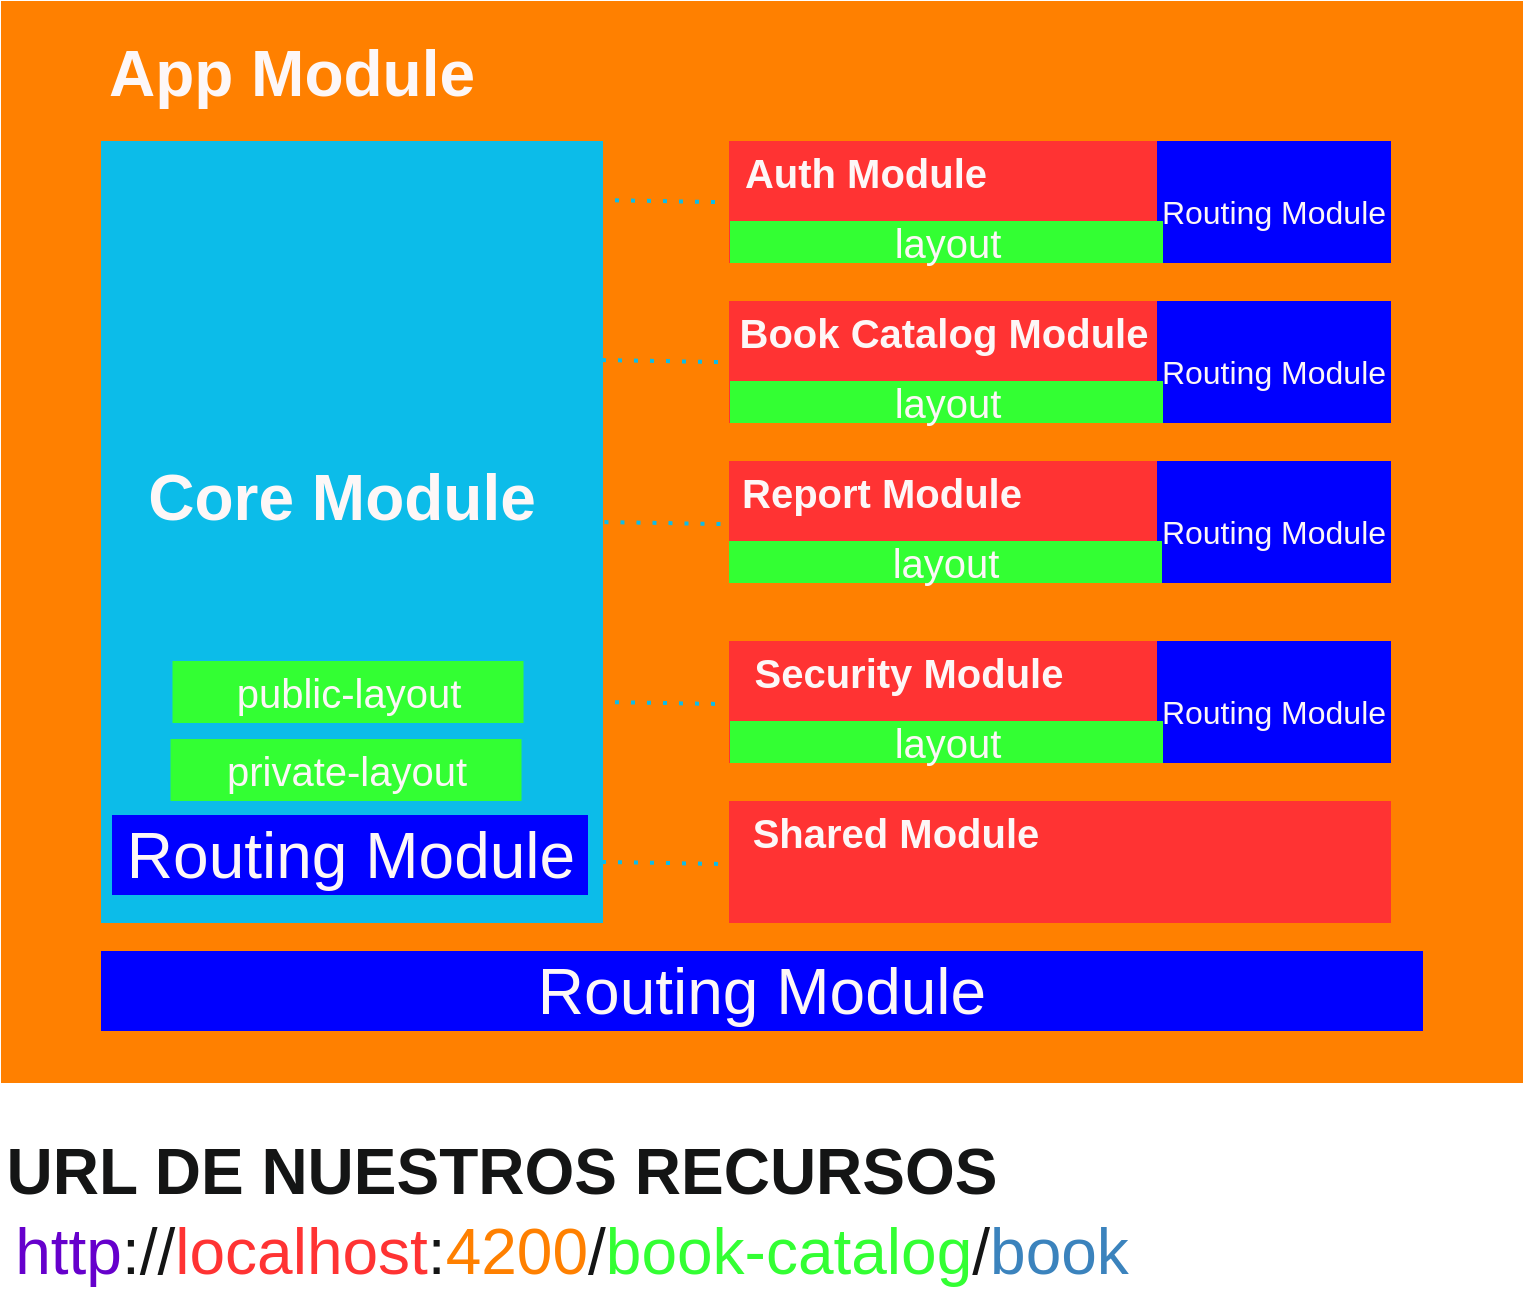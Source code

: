 <mxfile>
    <diagram id="ixESjQC3Qx8xjJjzo-Jb" name="Page-1">
        <mxGraphModel dx="884" dy="568" grid="1" gridSize="10" guides="1" tooltips="1" connect="1" arrows="1" fold="1" page="1" pageScale="1" pageWidth="850" pageHeight="1100" math="0" shadow="0">
            <root>
                <mxCell id="0"/>
                <mxCell id="1" parent="0"/>
                <mxCell id="4" value="" style="rounded=0;whiteSpace=wrap;html=1;fillColor=#FF8000;strokeColor=#FF8000;" parent="1" vertex="1">
                    <mxGeometry x="30" y="80" width="760" height="540" as="geometry"/>
                </mxCell>
                <mxCell id="5" value="&lt;font color=&quot;#fdf7f7&quot; style=&quot;font-size: 32px;&quot;&gt;&lt;b&gt;App Module&lt;/b&gt;&lt;/font&gt;" style="text;html=1;strokeColor=none;fillColor=none;align=center;verticalAlign=middle;whiteSpace=wrap;rounded=0;" parent="1" vertex="1">
                    <mxGeometry x="80" y="96" width="190" height="40" as="geometry"/>
                </mxCell>
                <mxCell id="6" value="Routing Module" style="rounded=0;whiteSpace=wrap;html=1;fontSize=32;fontColor=#fdf7f7;fillColor=#0000FF;strokeColor=#0000FF;" parent="1" vertex="1">
                    <mxGeometry x="80" y="555" width="660" height="39" as="geometry"/>
                </mxCell>
                <mxCell id="7" value="" style="rounded=0;whiteSpace=wrap;html=1;fontSize=32;fontColor=#fdf7f7;fillColor=#0CBCE9;strokeColor=#0CBCE9;" parent="1" vertex="1">
                    <mxGeometry x="80" y="150" width="250" height="390" as="geometry"/>
                </mxCell>
                <mxCell id="8" value="&lt;font color=&quot;#fdf7f7&quot; style=&quot;font-size: 32px;&quot;&gt;&lt;b&gt;Core Module&lt;/b&gt;&lt;/font&gt;" style="text;html=1;strokeColor=none;fillColor=none;align=center;verticalAlign=middle;whiteSpace=wrap;rounded=0;" parent="1" vertex="1">
                    <mxGeometry x="95" y="308" width="210" height="40" as="geometry"/>
                </mxCell>
                <mxCell id="9" value="Routing Module" style="rounded=0;whiteSpace=wrap;html=1;fontSize=32;fontColor=#fdf7f7;fillColor=#0000FF;strokeColor=#0000FF;" parent="1" vertex="1">
                    <mxGeometry x="85.5" y="487" width="237" height="39" as="geometry"/>
                </mxCell>
                <mxCell id="12" style="edgeStyle=none;html=1;entryX=1.01;entryY=0.081;entryDx=0;entryDy=0;entryPerimeter=0;fontSize=32;fontColor=#fdf7f7;dashed=1;endArrow=baseDash;endFill=0;rounded=1;strokeColor=none;" parent="1" source="11" target="7" edge="1">
                    <mxGeometry relative="1" as="geometry"/>
                </mxCell>
                <mxCell id="11" value="" style="rounded=0;whiteSpace=wrap;html=1;strokeColor=#FF3333;fontSize=32;fontColor=#fdf7f7;fillColor=#FF3333;" parent="1" vertex="1">
                    <mxGeometry x="394" y="150" width="330" height="60" as="geometry"/>
                </mxCell>
                <mxCell id="13" value="&lt;font size=&quot;1&quot; color=&quot;#fdf7f7&quot; style=&quot;&quot;&gt;&lt;b style=&quot;font-size: 20px;&quot;&gt;Auth Module&lt;/b&gt;&lt;/font&gt;" style="text;html=1;strokeColor=none;fillColor=none;align=center;verticalAlign=middle;whiteSpace=wrap;rounded=0;" parent="1" vertex="1">
                    <mxGeometry x="394" y="150" width="136" height="30" as="geometry"/>
                </mxCell>
                <mxCell id="14" value="&lt;font style=&quot;font-size: 16px;&quot;&gt;Routing Module&lt;/font&gt;" style="rounded=0;whiteSpace=wrap;html=1;fontSize=32;fontColor=#fdf7f7;fillColor=#0000FF;strokeColor=#0000FF;align=center;" parent="1" vertex="1">
                    <mxGeometry x="608" y="150" width="116" height="60" as="geometry"/>
                </mxCell>
                <mxCell id="16" value="" style="rounded=0;whiteSpace=wrap;html=1;strokeColor=#FF3333;fontSize=32;fontColor=#fdf7f7;fillColor=#FF3333;" parent="1" vertex="1">
                    <mxGeometry x="394" y="230" width="330" height="60" as="geometry"/>
                </mxCell>
                <mxCell id="17" value="&lt;font color=&quot;#fdf7f7&quot; style=&quot;font-size: 20px;&quot;&gt;&lt;b style=&quot;&quot;&gt;&lt;span style=&quot;&quot;&gt;Book Catalog&amp;nbsp;&lt;/span&gt;Module&lt;/b&gt;&lt;/font&gt;" style="text;html=1;strokeColor=none;fillColor=none;align=center;verticalAlign=middle;whiteSpace=wrap;rounded=0;" parent="1" vertex="1">
                    <mxGeometry x="387.25" y="230" width="227.5" height="30" as="geometry"/>
                </mxCell>
                <mxCell id="18" value="&lt;font style=&quot;font-size: 16px;&quot;&gt;Routing Module&lt;/font&gt;" style="rounded=0;whiteSpace=wrap;html=1;fontSize=32;fontColor=#fdf7f7;fillColor=#0000FF;strokeColor=#0000FF;align=center;" parent="1" vertex="1">
                    <mxGeometry x="608" y="230" width="116" height="60" as="geometry"/>
                </mxCell>
                <mxCell id="19" value="" style="rounded=0;whiteSpace=wrap;html=1;strokeColor=#FF3333;fontSize=32;fontColor=#fdf7f7;fillColor=#FF3333;" parent="1" vertex="1">
                    <mxGeometry x="394" y="310" width="330" height="60" as="geometry"/>
                </mxCell>
                <mxCell id="20" value="&lt;font size=&quot;1&quot; color=&quot;#fdf7f7&quot;&gt;&lt;b style=&quot;font-size: 20px;&quot;&gt;Report Module&lt;/b&gt;&lt;/font&gt;" style="text;html=1;strokeColor=none;fillColor=none;align=center;verticalAlign=middle;whiteSpace=wrap;rounded=0;" parent="1" vertex="1">
                    <mxGeometry x="397" y="310" width="146" height="30" as="geometry"/>
                </mxCell>
                <mxCell id="21" value="&lt;font style=&quot;font-size: 16px;&quot;&gt;Routing Module&lt;/font&gt;" style="rounded=0;whiteSpace=wrap;html=1;fontSize=32;fontColor=#fdf7f7;fillColor=#0000FF;strokeColor=#0000FF;align=center;" parent="1" vertex="1">
                    <mxGeometry x="608" y="310" width="116" height="60" as="geometry"/>
                </mxCell>
                <mxCell id="22" value="" style="rounded=0;whiteSpace=wrap;html=1;strokeColor=#FF3333;fontSize=32;fontColor=#fdf7f7;fillColor=#FF3333;" parent="1" vertex="1">
                    <mxGeometry x="394" y="400" width="330" height="60" as="geometry"/>
                </mxCell>
                <mxCell id="23" value="&lt;font color=&quot;#fdf7f7&quot; style=&quot;font-size: 20px;&quot;&gt;&lt;b style=&quot;&quot;&gt;Security Module&lt;/b&gt;&lt;/font&gt;" style="text;html=1;strokeColor=none;fillColor=none;align=center;verticalAlign=middle;whiteSpace=wrap;rounded=0;" parent="1" vertex="1">
                    <mxGeometry x="397" y="400" width="173" height="30" as="geometry"/>
                </mxCell>
                <mxCell id="24" value="&lt;font style=&quot;font-size: 16px;&quot;&gt;Routing Module&lt;/font&gt;" style="rounded=0;whiteSpace=wrap;html=1;fontSize=32;fontColor=#fdf7f7;fillColor=#0000FF;strokeColor=#0000FF;align=center;" parent="1" vertex="1">
                    <mxGeometry x="608" y="400" width="116" height="60" as="geometry"/>
                </mxCell>
                <mxCell id="25" value="" style="rounded=0;whiteSpace=wrap;html=1;strokeColor=#FF3333;fontSize=32;fontColor=#fdf7f7;fillColor=#FF3333;" parent="1" vertex="1">
                    <mxGeometry x="394" y="480" width="330" height="60" as="geometry"/>
                </mxCell>
                <mxCell id="26" value="&lt;font color=&quot;#fdf7f7&quot; style=&quot;font-size: 20px;&quot;&gt;&lt;b style=&quot;&quot;&gt;Shared Module&lt;/b&gt;&lt;/font&gt;" style="text;html=1;strokeColor=none;fillColor=none;align=center;verticalAlign=middle;whiteSpace=wrap;rounded=0;" parent="1" vertex="1">
                    <mxGeometry x="394" y="480" width="166" height="30" as="geometry"/>
                </mxCell>
                <mxCell id="28" value="" style="endArrow=none;dashed=1;html=1;dashPattern=1 3;strokeWidth=2;rounded=1;fontSize=20;fontColor=#fdf7f7;exitX=0.997;exitY=0.477;exitDx=0;exitDy=0;exitPerimeter=0;strokeColor=#0CBCE9;" parent="1" edge="1">
                    <mxGeometry width="50" height="50" relative="1" as="geometry">
                        <mxPoint x="331.25" y="340.03" as="sourcePoint"/>
                        <mxPoint x="390" y="341" as="targetPoint"/>
                    </mxGeometry>
                </mxCell>
                <mxCell id="29" value="" style="endArrow=none;dashed=1;html=1;dashPattern=1 3;strokeWidth=2;rounded=1;fontSize=20;fontColor=#fdf7f7;exitX=0.997;exitY=0.477;exitDx=0;exitDy=0;exitPerimeter=0;strokeColor=#0CBCE9;" parent="1" edge="1">
                    <mxGeometry width="50" height="50" relative="1" as="geometry">
                        <mxPoint x="330" y="259.03" as="sourcePoint"/>
                        <mxPoint x="388.75" y="260" as="targetPoint"/>
                    </mxGeometry>
                </mxCell>
                <mxCell id="30" value="" style="endArrow=none;dashed=1;html=1;dashPattern=1 3;strokeWidth=2;rounded=1;fontSize=20;fontColor=#fdf7f7;exitX=0.997;exitY=0.477;exitDx=0;exitDy=0;exitPerimeter=0;strokeColor=#0CBCE9;" parent="1" edge="1">
                    <mxGeometry width="50" height="50" relative="1" as="geometry">
                        <mxPoint x="328.5" y="179.03" as="sourcePoint"/>
                        <mxPoint x="387.25" y="180" as="targetPoint"/>
                    </mxGeometry>
                </mxCell>
                <mxCell id="31" value="" style="endArrow=none;dashed=1;html=1;dashPattern=1 3;strokeWidth=2;rounded=1;fontSize=20;fontColor=#fdf7f7;exitX=0.997;exitY=0.477;exitDx=0;exitDy=0;exitPerimeter=0;strokeColor=#0CBCE9;" parent="1" edge="1">
                    <mxGeometry width="50" height="50" relative="1" as="geometry">
                        <mxPoint x="328.5" y="430" as="sourcePoint"/>
                        <mxPoint x="387.25" y="430.97" as="targetPoint"/>
                    </mxGeometry>
                </mxCell>
                <mxCell id="32" value="" style="endArrow=none;dashed=1;html=1;dashPattern=1 3;strokeWidth=2;rounded=1;fontSize=20;fontColor=#fdf7f7;exitX=0.997;exitY=0.477;exitDx=0;exitDy=0;exitPerimeter=0;strokeColor=#0CBCE9;" parent="1" edge="1">
                    <mxGeometry width="50" height="50" relative="1" as="geometry">
                        <mxPoint x="330" y="510" as="sourcePoint"/>
                        <mxPoint x="388.75" y="510.97" as="targetPoint"/>
                    </mxGeometry>
                </mxCell>
                <mxCell id="33" value="private-layout" style="rounded=0;whiteSpace=wrap;html=1;strokeColor=#33FF33;fontSize=20;fontColor=#fdf7f7;fillColor=#33FF33;" parent="1" vertex="1">
                    <mxGeometry x="114.75" y="449" width="174.5" height="30" as="geometry"/>
                </mxCell>
                <mxCell id="34" value="layout" style="rounded=0;whiteSpace=wrap;html=1;strokeColor=#33FF33;fontSize=20;fontColor=#fdf7f7;fillColor=#33FF33;" parent="1" vertex="1">
                    <mxGeometry x="394.5" y="190" width="215.5" height="20" as="geometry"/>
                </mxCell>
                <mxCell id="35" value="layout" style="rounded=0;whiteSpace=wrap;html=1;strokeColor=#33FF33;fontSize=20;fontColor=#fdf7f7;fillColor=#33FF33;" parent="1" vertex="1">
                    <mxGeometry x="394.5" y="270" width="215.5" height="20" as="geometry"/>
                </mxCell>
                <mxCell id="36" value="layout" style="rounded=0;whiteSpace=wrap;html=1;strokeColor=#33FF33;fontSize=20;fontColor=#fdf7f7;fillColor=#33FF33;" parent="1" vertex="1">
                    <mxGeometry x="394" y="350" width="215.5" height="20" as="geometry"/>
                </mxCell>
                <mxCell id="37" value="layout" style="rounded=0;whiteSpace=wrap;html=1;strokeColor=#33FF33;fontSize=20;fontColor=#fdf7f7;fillColor=#33FF33;" parent="1" vertex="1">
                    <mxGeometry x="394.5" y="440" width="215.5" height="20" as="geometry"/>
                </mxCell>
                <mxCell id="39" value="&lt;font style=&quot;font-size: 32px;&quot; color=&quot;#141515&quot;&gt;&lt;b&gt;URL DE NUESTROS RECURSOS&lt;/b&gt;&lt;/font&gt;" style="text;html=1;strokeColor=none;fillColor=none;align=center;verticalAlign=middle;whiteSpace=wrap;rounded=0;fontSize=20;fontColor=#fdf7f7;" parent="1" vertex="1">
                    <mxGeometry x="30" y="650" width="500" height="30" as="geometry"/>
                </mxCell>
                <mxCell id="40" value="&lt;font color=&quot;#6600cc&quot;&gt;http&lt;/font&gt;://&lt;font color=&quot;#ff3333&quot;&gt;localhost&lt;/font&gt;:&lt;font color=&quot;#ff8000&quot;&gt;4200&lt;/font&gt;/&lt;font color=&quot;#33ff33&quot;&gt;book-catalog&lt;/font&gt;/&lt;font color=&quot;#3b83bd&quot;&gt;book&lt;/font&gt;" style="text;html=1;strokeColor=none;fillColor=none;align=center;verticalAlign=middle;whiteSpace=wrap;rounded=0;fontSize=32;fontColor=#141515;" parent="1" vertex="1">
                    <mxGeometry x="30" y="690" width="570" height="30" as="geometry"/>
                </mxCell>
                <mxCell id="41" value="public-layout" style="rounded=0;whiteSpace=wrap;html=1;strokeColor=#33FF33;fontSize=20;fontColor=#fdf7f7;fillColor=#33FF33;" vertex="1" parent="1">
                    <mxGeometry x="115.75" y="410" width="174.5" height="30" as="geometry"/>
                </mxCell>
            </root>
        </mxGraphModel>
    </diagram>
</mxfile>